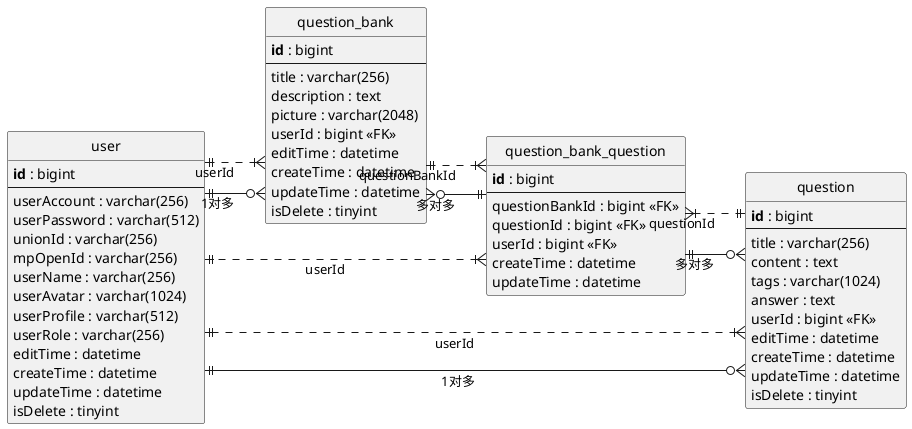 @startuml
' 设置主题和布局
skinparam linetype ortho
hide circle
left to right direction

' 实体定义
entity user {
  **id** : bigint
  --
  userAccount : varchar(256)
  userPassword : varchar(512)
  unionId : varchar(256)
  mpOpenId : varchar(256)
  userName : varchar(256)
  userAvatar : varchar(1024)
  userProfile : varchar(512)
  userRole : varchar(256)
  editTime : datetime
  createTime : datetime
  updateTime : datetime
  isDelete : tinyint
}

entity question_bank {
  **id** : bigint
  --
  title : varchar(256)
  description : text
  picture : varchar(2048)
  userId : bigint <<FK>>
  editTime : datetime
  createTime : datetime
  updateTime : datetime
  isDelete : tinyint
}

entity question {
  **id** : bigint
  --
  title : varchar(256)
  content : text
  tags : varchar(1024)
  answer : text
  userId : bigint <<FK>>
  editTime : datetime
  createTime : datetime
  updateTime : datetime
  isDelete : tinyint
}

entity question_bank_question {
  **id** : bigint
  --
  questionBankId : bigint <<FK>>
  questionId : bigint <<FK>>
  userId : bigint <<FK>>
  createTime : datetime
  updateTime : datetime
}

' 关系定义
user ||--o{ question_bank : "1对多"
user ||--o{ question : "1对多"
question_bank }o--|| question_bank_question : "多对多"
question }o--|| question_bank_question : "多对多"

' 外键关系注释
question_bank }|..|| user : "userId"
question }|..|| user : "userId"
question_bank_question }|..|| question_bank : "questionBankId"
question_bank_question }|..|| question : "questionId"
question_bank_question }|..|| user : "userId"
@enduml
